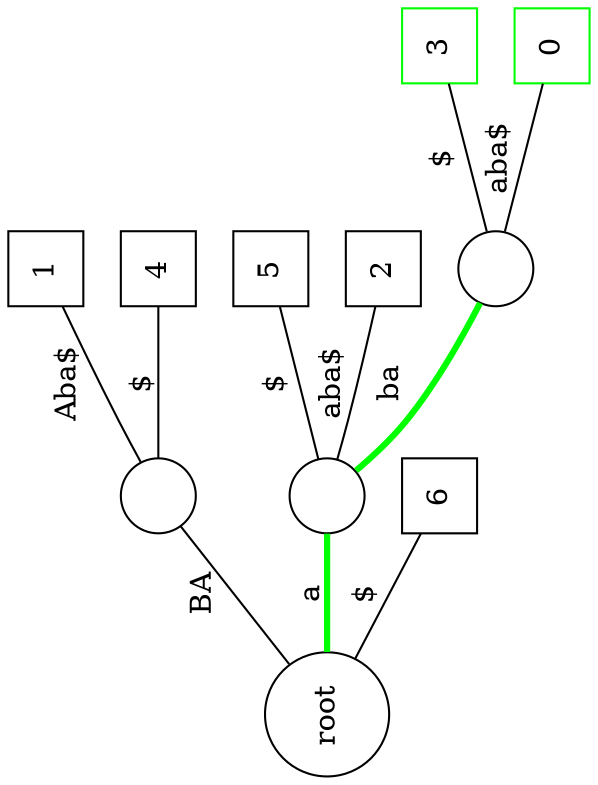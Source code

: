  graph tree_5 {
 rankdir=LR;
 orientation=landscape;
 size = 10;

1   [shape="circle", label="root"];
2   [shape="circle", label=""];
3   [shape="square", label="1"];
4   [shape="square", label="4"];
5   [shape="circle", label=""];
6   [shape="square", label="5"];
7   [shape="square", label="2"];
8   [shape="circle", label=""];
9   [shape="square", label="3", color="green"];
10  [shape="square", label="0", color="green"];
11  [shape="square", label="6"];

 1 -- 2 [label="BA"];
 2 -- 3 [label="Aba$"];
 2 -- 4 [label="$"];
 
 1 -- 5 [label="a",color="green", penwidth="3.0"];
 5 -- 6 [label="$"];
 5 -- 7 [label="aba$"];
 5 -- 8 [label="ba", color="green", penwidth="3.0"];
 8 -- 9 [label="$"];
 8 -- 10 [label="aba$"];

 1 -- 11 [label="$"];
 
  

 }